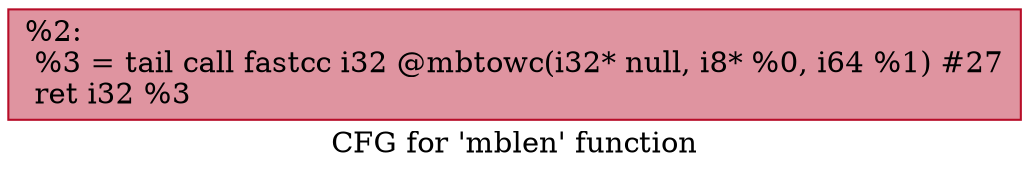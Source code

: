 digraph "CFG for 'mblen' function" {
	label="CFG for 'mblen' function";

	Node0x2550270 [shape=record,color="#b70d28ff", style=filled, fillcolor="#b70d2870",label="{%2:\l  %3 = tail call fastcc i32 @mbtowc(i32* null, i8* %0, i64 %1) #27\l  ret i32 %3\l}"];
}
